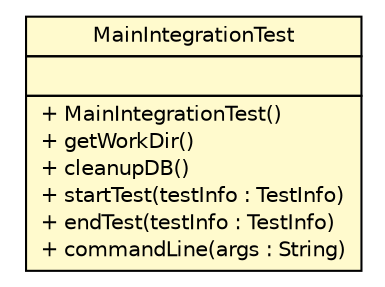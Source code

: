 #!/usr/local/bin/dot
#
# Class diagram 
# Generated by UMLGraph version R5_6-24-gf6e263 (http://www.umlgraph.org/)
#

digraph G {
	edge [fontname="Helvetica",fontsize=10,labelfontname="Helvetica",labelfontsize=10];
	node [fontname="Helvetica",fontsize=10,shape=plaintext];
	nodesep=0.25;
	ranksep=0.5;
	// nl.b3p.brmo.commandline.MainIntegrationTest
	c2 [label=<<table title="nl.b3p.brmo.commandline.MainIntegrationTest" border="0" cellborder="1" cellspacing="0" cellpadding="2" port="p" bgcolor="lemonChiffon" href="./MainIntegrationTest.html">
		<tr><td><table border="0" cellspacing="0" cellpadding="1">
<tr><td align="center" balign="center"> MainIntegrationTest </td></tr>
		</table></td></tr>
		<tr><td><table border="0" cellspacing="0" cellpadding="1">
<tr><td align="left" balign="left">  </td></tr>
		</table></td></tr>
		<tr><td><table border="0" cellspacing="0" cellpadding="1">
<tr><td align="left" balign="left"> + MainIntegrationTest() </td></tr>
<tr><td align="left" balign="left"> + getWorkDir() </td></tr>
<tr><td align="left" balign="left"> + cleanupDB() </td></tr>
<tr><td align="left" balign="left"> + startTest(testInfo : TestInfo) </td></tr>
<tr><td align="left" balign="left"> + endTest(testInfo : TestInfo) </td></tr>
<tr><td align="left" balign="left"> + commandLine(args : String) </td></tr>
		</table></td></tr>
		</table>>, URL="./MainIntegrationTest.html", fontname="Helvetica", fontcolor="black", fontsize=10.0];
}

